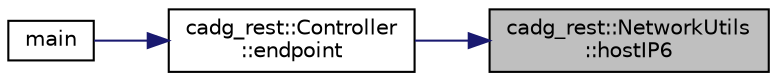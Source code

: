 digraph "cadg_rest::NetworkUtils::hostIP6"
{
 // LATEX_PDF_SIZE
  edge [fontname="Helvetica",fontsize="10",labelfontname="Helvetica",labelfontsize="10"];
  node [fontname="Helvetica",fontsize="10",shape=record];
  rankdir="RL";
  Node5 [label="cadg_rest::NetworkUtils\l::hostIP6",height=0.2,width=0.4,color="black", fillcolor="grey75", style="filled", fontcolor="black",tooltip=" "];
  Node5 -> Node6 [dir="back",color="midnightblue",fontsize="10",style="solid",fontname="Helvetica"];
  Node6 [label="cadg_rest::Controller\l::endpoint",height=0.2,width=0.4,color="black", fillcolor="white", style="filled",URL="$classcadg__rest_1_1_controller.html#ac467633f4d51e3187bd90380a67cb0d9",tooltip=" "];
  Node6 -> Node7 [dir="back",color="midnightblue",fontsize="10",style="solid",fontname="Helvetica"];
  Node7 [label="main",height=0.2,width=0.4,color="black", fillcolor="white", style="filled",URL="$rest__server_8cpp.html#ac0f2228420376f4db7e1274f2b41667c",tooltip=" "];
}
